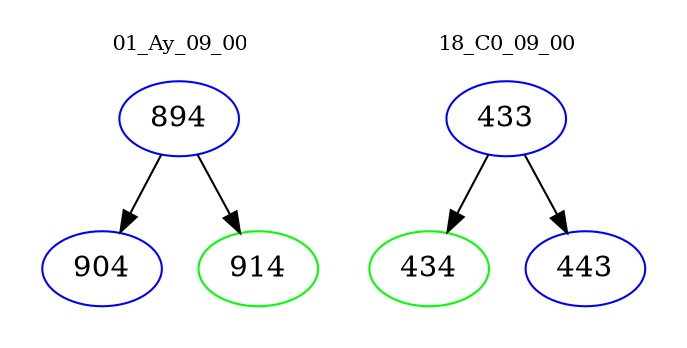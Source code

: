 digraph{
subgraph cluster_0 {
color = white
label = "01_Ay_09_00";
fontsize=10;
T0_894 [label="894", color="blue"]
T0_894 -> T0_904 [color="black"]
T0_904 [label="904", color="blue"]
T0_894 -> T0_914 [color="black"]
T0_914 [label="914", color="green"]
}
subgraph cluster_1 {
color = white
label = "18_C0_09_00";
fontsize=10;
T1_433 [label="433", color="blue"]
T1_433 -> T1_434 [color="black"]
T1_434 [label="434", color="green"]
T1_433 -> T1_443 [color="black"]
T1_443 [label="443", color="blue"]
}
}
